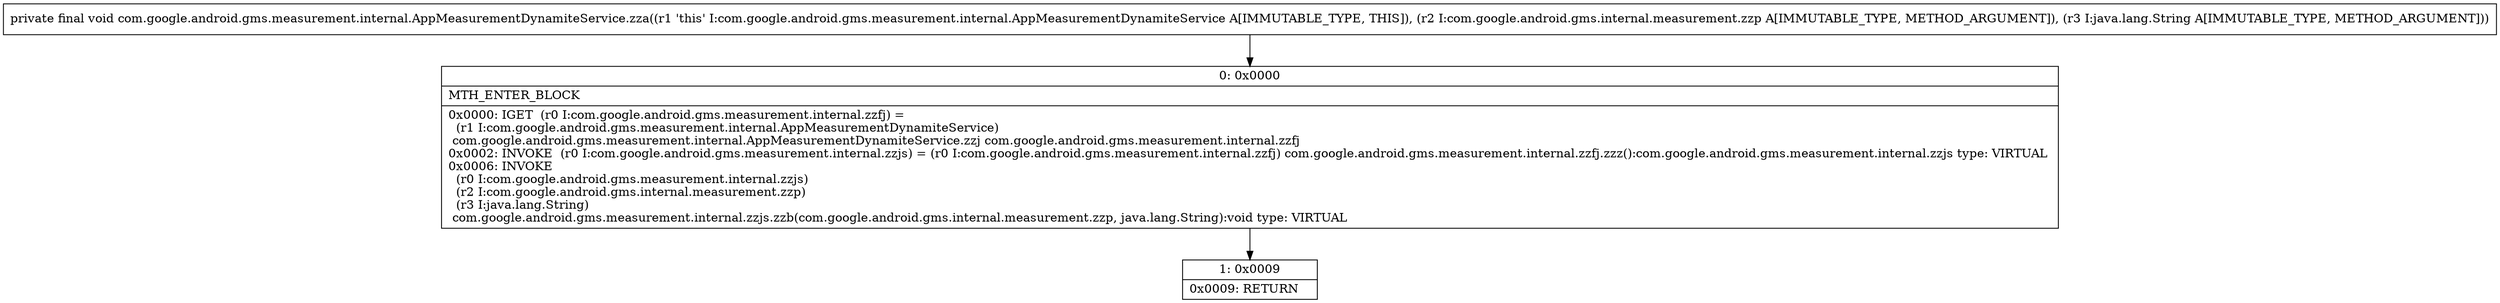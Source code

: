 digraph "CFG forcom.google.android.gms.measurement.internal.AppMeasurementDynamiteService.zza(Lcom\/google\/android\/gms\/internal\/measurement\/zzp;Ljava\/lang\/String;)V" {
Node_0 [shape=record,label="{0\:\ 0x0000|MTH_ENTER_BLOCK\l|0x0000: IGET  (r0 I:com.google.android.gms.measurement.internal.zzfj) = \l  (r1 I:com.google.android.gms.measurement.internal.AppMeasurementDynamiteService)\l com.google.android.gms.measurement.internal.AppMeasurementDynamiteService.zzj com.google.android.gms.measurement.internal.zzfj \l0x0002: INVOKE  (r0 I:com.google.android.gms.measurement.internal.zzjs) = (r0 I:com.google.android.gms.measurement.internal.zzfj) com.google.android.gms.measurement.internal.zzfj.zzz():com.google.android.gms.measurement.internal.zzjs type: VIRTUAL \l0x0006: INVOKE  \l  (r0 I:com.google.android.gms.measurement.internal.zzjs)\l  (r2 I:com.google.android.gms.internal.measurement.zzp)\l  (r3 I:java.lang.String)\l com.google.android.gms.measurement.internal.zzjs.zzb(com.google.android.gms.internal.measurement.zzp, java.lang.String):void type: VIRTUAL \l}"];
Node_1 [shape=record,label="{1\:\ 0x0009|0x0009: RETURN   \l}"];
MethodNode[shape=record,label="{private final void com.google.android.gms.measurement.internal.AppMeasurementDynamiteService.zza((r1 'this' I:com.google.android.gms.measurement.internal.AppMeasurementDynamiteService A[IMMUTABLE_TYPE, THIS]), (r2 I:com.google.android.gms.internal.measurement.zzp A[IMMUTABLE_TYPE, METHOD_ARGUMENT]), (r3 I:java.lang.String A[IMMUTABLE_TYPE, METHOD_ARGUMENT])) }"];
MethodNode -> Node_0;
Node_0 -> Node_1;
}

